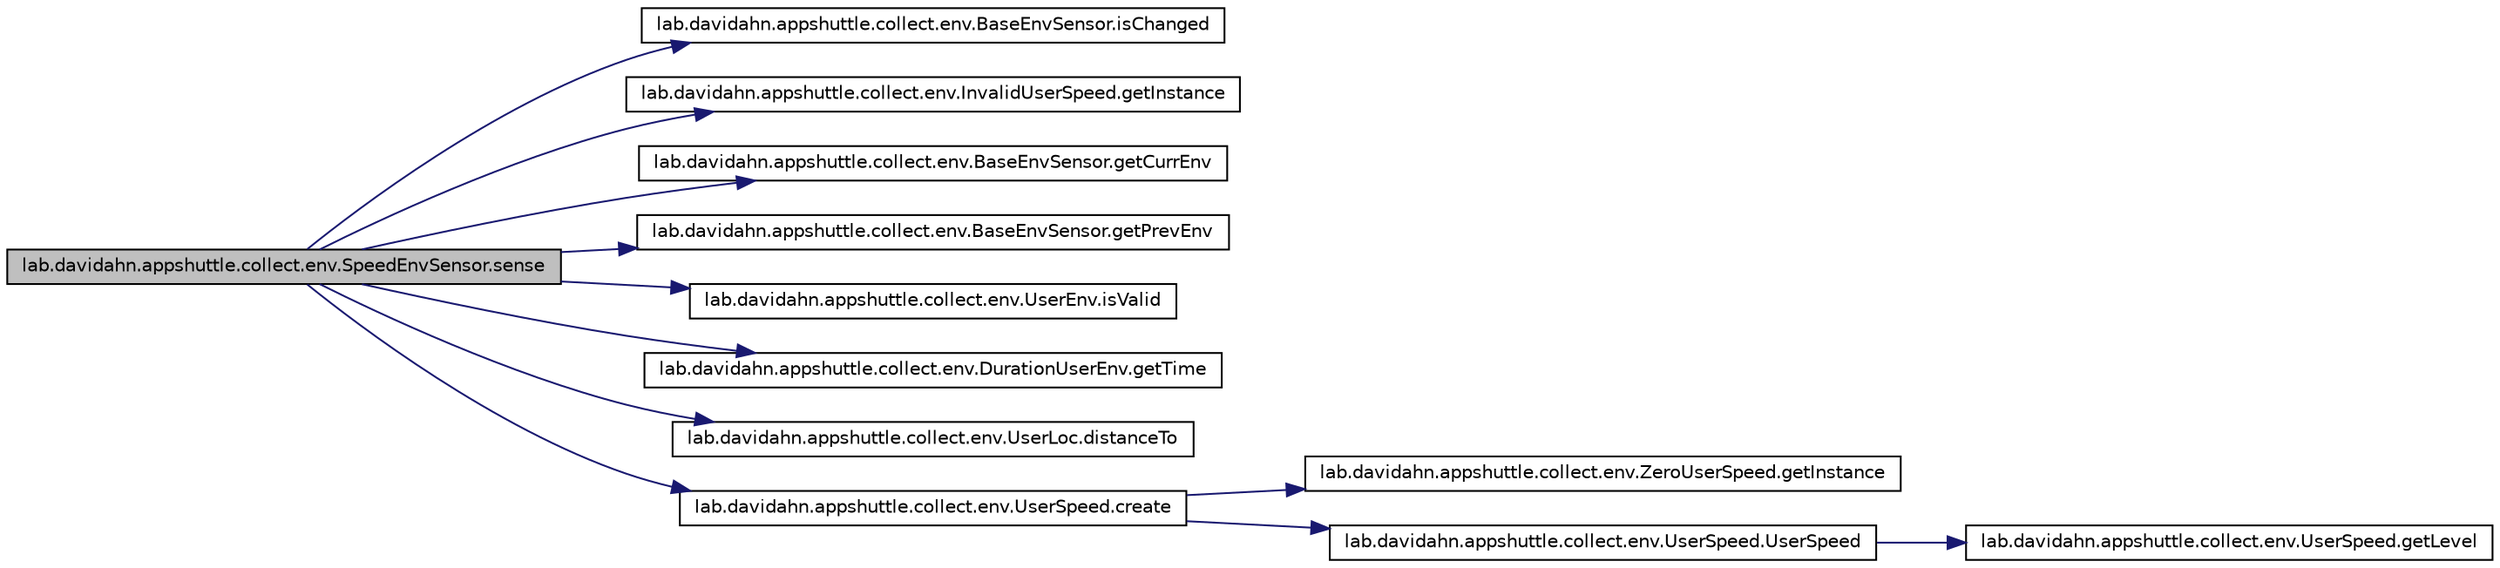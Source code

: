 digraph G
{
 // INTERACTIVE_SVG=YES
  edge [fontname="Helvetica",fontsize="10",labelfontname="Helvetica",labelfontsize="10"];
  node [fontname="Helvetica",fontsize="10",shape=record];
  rankdir="LR";
  Node1 [label="lab.davidahn.appshuttle.collect.env.SpeedEnvSensor.sense",height=0.2,width=0.4,color="black", fillcolor="grey75", style="filled" fontcolor="black"];
  Node1 -> Node2 [color="midnightblue",fontsize="10",style="solid"];
  Node2 [label="lab.davidahn.appshuttle.collect.env.BaseEnvSensor.isChanged",height=0.2,width=0.4,color="black", fillcolor="white", style="filled",URL="$classlab_1_1davidahn_1_1appshuttle_1_1collect_1_1env_1_1_base_env_sensor.html#aa5992b75385c4e5d09d96bb3a0bd0c4c"];
  Node1 -> Node3 [color="midnightblue",fontsize="10",style="solid"];
  Node3 [label="lab.davidahn.appshuttle.collect.env.InvalidUserSpeed.getInstance",height=0.2,width=0.4,color="black", fillcolor="white", style="filled",URL="$classlab_1_1davidahn_1_1appshuttle_1_1collect_1_1env_1_1_invalid_user_speed.html#a16eef05aa3573bd3c9c8a9a7fdb2aa0e"];
  Node1 -> Node4 [color="midnightblue",fontsize="10",style="solid"];
  Node4 [label="lab.davidahn.appshuttle.collect.env.BaseEnvSensor.getCurrEnv",height=0.2,width=0.4,color="black", fillcolor="white", style="filled",URL="$classlab_1_1davidahn_1_1appshuttle_1_1collect_1_1env_1_1_base_env_sensor.html#a8f60be11546f38684ddf9436a691ca3f"];
  Node1 -> Node5 [color="midnightblue",fontsize="10",style="solid"];
  Node5 [label="lab.davidahn.appshuttle.collect.env.BaseEnvSensor.getPrevEnv",height=0.2,width=0.4,color="black", fillcolor="white", style="filled",URL="$classlab_1_1davidahn_1_1appshuttle_1_1collect_1_1env_1_1_base_env_sensor.html#a7004f40c10ac9fcaf0782d9870c92b5b"];
  Node1 -> Node6 [color="midnightblue",fontsize="10",style="solid"];
  Node6 [label="lab.davidahn.appshuttle.collect.env.UserEnv.isValid",height=0.2,width=0.4,color="black", fillcolor="white", style="filled",URL="$classlab_1_1davidahn_1_1appshuttle_1_1collect_1_1env_1_1_user_env.html#afcea1d24283d8c862ad4740be2be7038"];
  Node1 -> Node7 [color="midnightblue",fontsize="10",style="solid"];
  Node7 [label="lab.davidahn.appshuttle.collect.env.DurationUserEnv.getTime",height=0.2,width=0.4,color="black", fillcolor="white", style="filled",URL="$classlab_1_1davidahn_1_1appshuttle_1_1collect_1_1env_1_1_duration_user_env.html#a3f1d20dade84330873041688f89fac4d"];
  Node1 -> Node8 [color="midnightblue",fontsize="10",style="solid"];
  Node8 [label="lab.davidahn.appshuttle.collect.env.UserLoc.distanceTo",height=0.2,width=0.4,color="black", fillcolor="white", style="filled",URL="$classlab_1_1davidahn_1_1appshuttle_1_1collect_1_1env_1_1_user_loc.html#ad36c63363171d1c8d618010760e694b2"];
  Node1 -> Node9 [color="midnightblue",fontsize="10",style="solid"];
  Node9 [label="lab.davidahn.appshuttle.collect.env.UserSpeed.create",height=0.2,width=0.4,color="black", fillcolor="white", style="filled",URL="$classlab_1_1davidahn_1_1appshuttle_1_1collect_1_1env_1_1_user_speed.html#a8cb93d1c4aa02f6fb02816b7c99d2062"];
  Node9 -> Node10 [color="midnightblue",fontsize="10",style="solid"];
  Node10 [label="lab.davidahn.appshuttle.collect.env.ZeroUserSpeed.getInstance",height=0.2,width=0.4,color="black", fillcolor="white", style="filled",URL="$classlab_1_1davidahn_1_1appshuttle_1_1collect_1_1env_1_1_zero_user_speed.html#aa5934f4f673bb3b59c98aae43e3537ca"];
  Node9 -> Node11 [color="midnightblue",fontsize="10",style="solid"];
  Node11 [label="lab.davidahn.appshuttle.collect.env.UserSpeed.UserSpeed",height=0.2,width=0.4,color="black", fillcolor="white", style="filled",URL="$classlab_1_1davidahn_1_1appshuttle_1_1collect_1_1env_1_1_user_speed.html#a982d9aa83bb15bb007367f933411db61"];
  Node11 -> Node12 [color="midnightblue",fontsize="10",style="solid"];
  Node12 [label="lab.davidahn.appshuttle.collect.env.UserSpeed.getLevel",height=0.2,width=0.4,color="black", fillcolor="white", style="filled",URL="$classlab_1_1davidahn_1_1appshuttle_1_1collect_1_1env_1_1_user_speed.html#adbaecfee8c115d3d49d4cdf353888a3d"];
}

